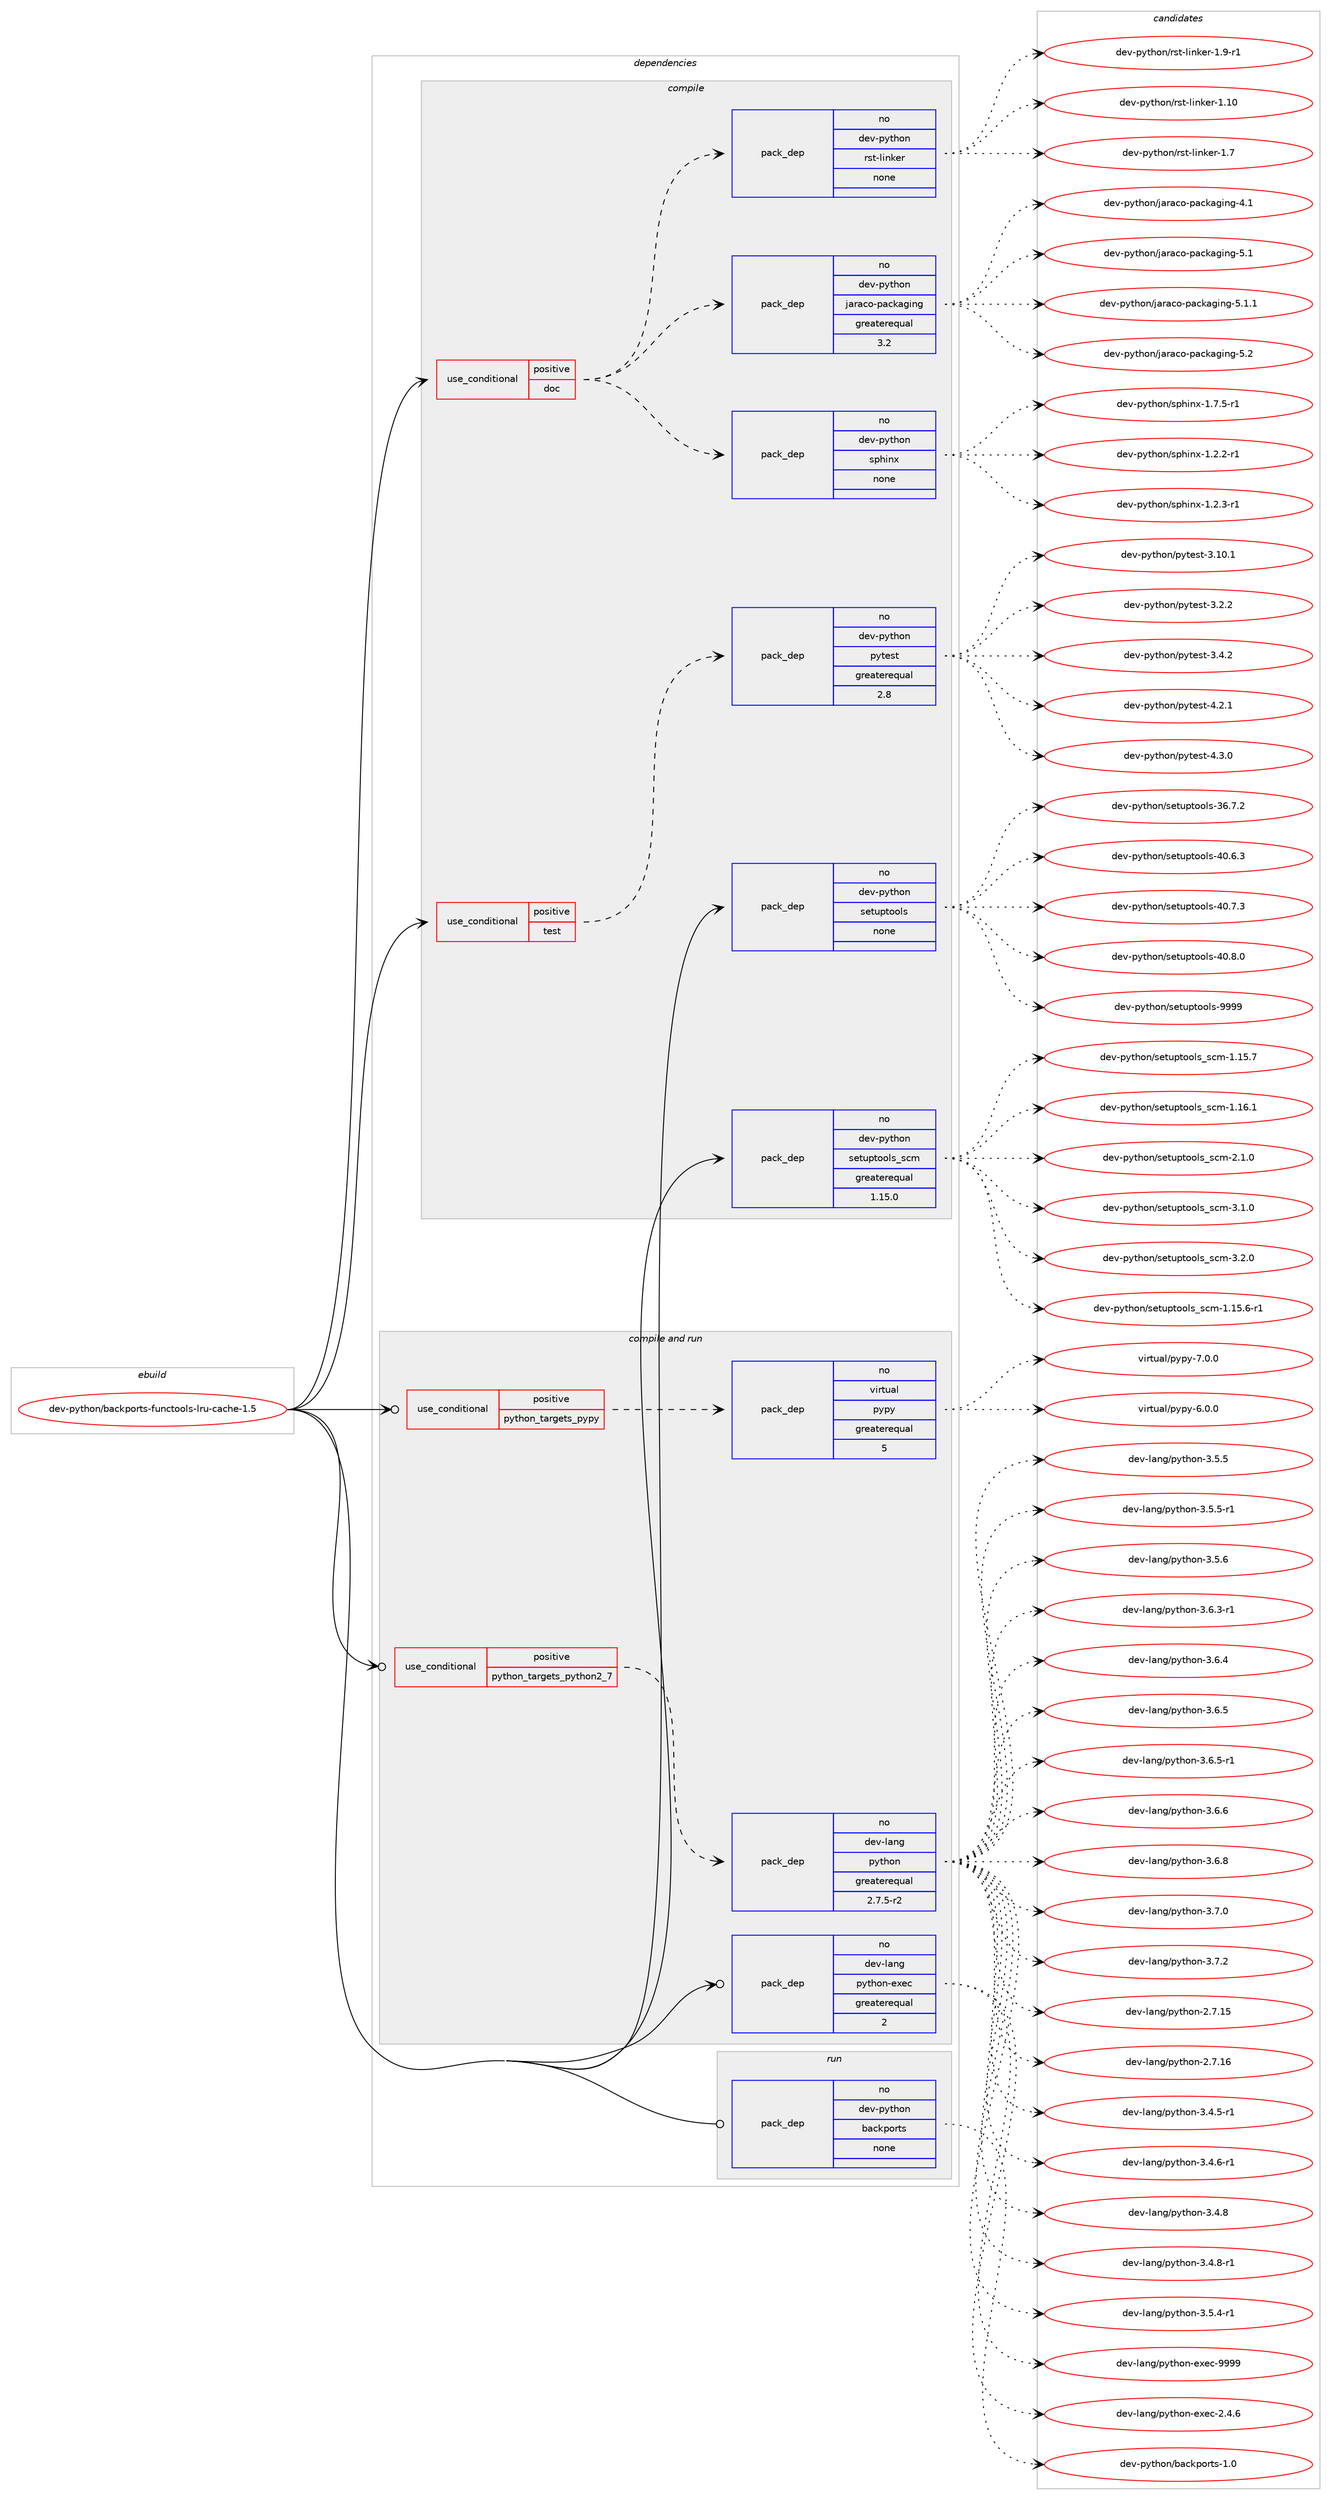 digraph prolog {

# *************
# Graph options
# *************

newrank=true;
concentrate=true;
compound=true;
graph [rankdir=LR,fontname=Helvetica,fontsize=10,ranksep=1.5];#, ranksep=2.5, nodesep=0.2];
edge  [arrowhead=vee];
node  [fontname=Helvetica,fontsize=10];

# **********
# The ebuild
# **********

subgraph cluster_leftcol {
color=gray;
rank=same;
label=<<i>ebuild</i>>;
id [label="dev-python/backports-functools-lru-cache-1.5", color=red, width=4, href="../dev-python/backports-functools-lru-cache-1.5.svg"];
}

# ****************
# The dependencies
# ****************

subgraph cluster_midcol {
color=gray;
label=<<i>dependencies</i>>;
subgraph cluster_compile {
fillcolor="#eeeeee";
style=filled;
label=<<i>compile</i>>;
subgraph cond371424 {
dependency1400278 [label=<<TABLE BORDER="0" CELLBORDER="1" CELLSPACING="0" CELLPADDING="4"><TR><TD ROWSPAN="3" CELLPADDING="10">use_conditional</TD></TR><TR><TD>positive</TD></TR><TR><TD>doc</TD></TR></TABLE>>, shape=none, color=red];
subgraph pack1005627 {
dependency1400279 [label=<<TABLE BORDER="0" CELLBORDER="1" CELLSPACING="0" CELLPADDING="4" WIDTH="220"><TR><TD ROWSPAN="6" CELLPADDING="30">pack_dep</TD></TR><TR><TD WIDTH="110">no</TD></TR><TR><TD>dev-python</TD></TR><TR><TD>jaraco-packaging</TD></TR><TR><TD>greaterequal</TD></TR><TR><TD>3.2</TD></TR></TABLE>>, shape=none, color=blue];
}
dependency1400278:e -> dependency1400279:w [weight=20,style="dashed",arrowhead="vee"];
subgraph pack1005628 {
dependency1400280 [label=<<TABLE BORDER="0" CELLBORDER="1" CELLSPACING="0" CELLPADDING="4" WIDTH="220"><TR><TD ROWSPAN="6" CELLPADDING="30">pack_dep</TD></TR><TR><TD WIDTH="110">no</TD></TR><TR><TD>dev-python</TD></TR><TR><TD>rst-linker</TD></TR><TR><TD>none</TD></TR><TR><TD></TD></TR></TABLE>>, shape=none, color=blue];
}
dependency1400278:e -> dependency1400280:w [weight=20,style="dashed",arrowhead="vee"];
subgraph pack1005629 {
dependency1400281 [label=<<TABLE BORDER="0" CELLBORDER="1" CELLSPACING="0" CELLPADDING="4" WIDTH="220"><TR><TD ROWSPAN="6" CELLPADDING="30">pack_dep</TD></TR><TR><TD WIDTH="110">no</TD></TR><TR><TD>dev-python</TD></TR><TR><TD>sphinx</TD></TR><TR><TD>none</TD></TR><TR><TD></TD></TR></TABLE>>, shape=none, color=blue];
}
dependency1400278:e -> dependency1400281:w [weight=20,style="dashed",arrowhead="vee"];
}
id:e -> dependency1400278:w [weight=20,style="solid",arrowhead="vee"];
subgraph cond371425 {
dependency1400282 [label=<<TABLE BORDER="0" CELLBORDER="1" CELLSPACING="0" CELLPADDING="4"><TR><TD ROWSPAN="3" CELLPADDING="10">use_conditional</TD></TR><TR><TD>positive</TD></TR><TR><TD>test</TD></TR></TABLE>>, shape=none, color=red];
subgraph pack1005630 {
dependency1400283 [label=<<TABLE BORDER="0" CELLBORDER="1" CELLSPACING="0" CELLPADDING="4" WIDTH="220"><TR><TD ROWSPAN="6" CELLPADDING="30">pack_dep</TD></TR><TR><TD WIDTH="110">no</TD></TR><TR><TD>dev-python</TD></TR><TR><TD>pytest</TD></TR><TR><TD>greaterequal</TD></TR><TR><TD>2.8</TD></TR></TABLE>>, shape=none, color=blue];
}
dependency1400282:e -> dependency1400283:w [weight=20,style="dashed",arrowhead="vee"];
}
id:e -> dependency1400282:w [weight=20,style="solid",arrowhead="vee"];
subgraph pack1005631 {
dependency1400284 [label=<<TABLE BORDER="0" CELLBORDER="1" CELLSPACING="0" CELLPADDING="4" WIDTH="220"><TR><TD ROWSPAN="6" CELLPADDING="30">pack_dep</TD></TR><TR><TD WIDTH="110">no</TD></TR><TR><TD>dev-python</TD></TR><TR><TD>setuptools</TD></TR><TR><TD>none</TD></TR><TR><TD></TD></TR></TABLE>>, shape=none, color=blue];
}
id:e -> dependency1400284:w [weight=20,style="solid",arrowhead="vee"];
subgraph pack1005632 {
dependency1400285 [label=<<TABLE BORDER="0" CELLBORDER="1" CELLSPACING="0" CELLPADDING="4" WIDTH="220"><TR><TD ROWSPAN="6" CELLPADDING="30">pack_dep</TD></TR><TR><TD WIDTH="110">no</TD></TR><TR><TD>dev-python</TD></TR><TR><TD>setuptools_scm</TD></TR><TR><TD>greaterequal</TD></TR><TR><TD>1.15.0</TD></TR></TABLE>>, shape=none, color=blue];
}
id:e -> dependency1400285:w [weight=20,style="solid",arrowhead="vee"];
}
subgraph cluster_compileandrun {
fillcolor="#eeeeee";
style=filled;
label=<<i>compile and run</i>>;
subgraph cond371426 {
dependency1400286 [label=<<TABLE BORDER="0" CELLBORDER="1" CELLSPACING="0" CELLPADDING="4"><TR><TD ROWSPAN="3" CELLPADDING="10">use_conditional</TD></TR><TR><TD>positive</TD></TR><TR><TD>python_targets_pypy</TD></TR></TABLE>>, shape=none, color=red];
subgraph pack1005633 {
dependency1400287 [label=<<TABLE BORDER="0" CELLBORDER="1" CELLSPACING="0" CELLPADDING="4" WIDTH="220"><TR><TD ROWSPAN="6" CELLPADDING="30">pack_dep</TD></TR><TR><TD WIDTH="110">no</TD></TR><TR><TD>virtual</TD></TR><TR><TD>pypy</TD></TR><TR><TD>greaterequal</TD></TR><TR><TD>5</TD></TR></TABLE>>, shape=none, color=blue];
}
dependency1400286:e -> dependency1400287:w [weight=20,style="dashed",arrowhead="vee"];
}
id:e -> dependency1400286:w [weight=20,style="solid",arrowhead="odotvee"];
subgraph cond371427 {
dependency1400288 [label=<<TABLE BORDER="0" CELLBORDER="1" CELLSPACING="0" CELLPADDING="4"><TR><TD ROWSPAN="3" CELLPADDING="10">use_conditional</TD></TR><TR><TD>positive</TD></TR><TR><TD>python_targets_python2_7</TD></TR></TABLE>>, shape=none, color=red];
subgraph pack1005634 {
dependency1400289 [label=<<TABLE BORDER="0" CELLBORDER="1" CELLSPACING="0" CELLPADDING="4" WIDTH="220"><TR><TD ROWSPAN="6" CELLPADDING="30">pack_dep</TD></TR><TR><TD WIDTH="110">no</TD></TR><TR><TD>dev-lang</TD></TR><TR><TD>python</TD></TR><TR><TD>greaterequal</TD></TR><TR><TD>2.7.5-r2</TD></TR></TABLE>>, shape=none, color=blue];
}
dependency1400288:e -> dependency1400289:w [weight=20,style="dashed",arrowhead="vee"];
}
id:e -> dependency1400288:w [weight=20,style="solid",arrowhead="odotvee"];
subgraph pack1005635 {
dependency1400290 [label=<<TABLE BORDER="0" CELLBORDER="1" CELLSPACING="0" CELLPADDING="4" WIDTH="220"><TR><TD ROWSPAN="6" CELLPADDING="30">pack_dep</TD></TR><TR><TD WIDTH="110">no</TD></TR><TR><TD>dev-lang</TD></TR><TR><TD>python-exec</TD></TR><TR><TD>greaterequal</TD></TR><TR><TD>2</TD></TR></TABLE>>, shape=none, color=blue];
}
id:e -> dependency1400290:w [weight=20,style="solid",arrowhead="odotvee"];
}
subgraph cluster_run {
fillcolor="#eeeeee";
style=filled;
label=<<i>run</i>>;
subgraph pack1005636 {
dependency1400291 [label=<<TABLE BORDER="0" CELLBORDER="1" CELLSPACING="0" CELLPADDING="4" WIDTH="220"><TR><TD ROWSPAN="6" CELLPADDING="30">pack_dep</TD></TR><TR><TD WIDTH="110">no</TD></TR><TR><TD>dev-python</TD></TR><TR><TD>backports</TD></TR><TR><TD>none</TD></TR><TR><TD></TD></TR></TABLE>>, shape=none, color=blue];
}
id:e -> dependency1400291:w [weight=20,style="solid",arrowhead="odot"];
}
}

# **************
# The candidates
# **************

subgraph cluster_choices {
rank=same;
color=gray;
label=<<i>candidates</i>>;

subgraph choice1005627 {
color=black;
nodesep=1;
choice10010111845112121116104111110471069711497991114511297991079710310511010345524649 [label="dev-python/jaraco-packaging-4.1", color=red, width=4,href="../dev-python/jaraco-packaging-4.1.svg"];
choice10010111845112121116104111110471069711497991114511297991079710310511010345534649 [label="dev-python/jaraco-packaging-5.1", color=red, width=4,href="../dev-python/jaraco-packaging-5.1.svg"];
choice100101118451121211161041111104710697114979911145112979910797103105110103455346494649 [label="dev-python/jaraco-packaging-5.1.1", color=red, width=4,href="../dev-python/jaraco-packaging-5.1.1.svg"];
choice10010111845112121116104111110471069711497991114511297991079710310511010345534650 [label="dev-python/jaraco-packaging-5.2", color=red, width=4,href="../dev-python/jaraco-packaging-5.2.svg"];
dependency1400279:e -> choice10010111845112121116104111110471069711497991114511297991079710310511010345524649:w [style=dotted,weight="100"];
dependency1400279:e -> choice10010111845112121116104111110471069711497991114511297991079710310511010345534649:w [style=dotted,weight="100"];
dependency1400279:e -> choice100101118451121211161041111104710697114979911145112979910797103105110103455346494649:w [style=dotted,weight="100"];
dependency1400279:e -> choice10010111845112121116104111110471069711497991114511297991079710310511010345534650:w [style=dotted,weight="100"];
}
subgraph choice1005628 {
color=black;
nodesep=1;
choice1001011184511212111610411111047114115116451081051101071011144549464948 [label="dev-python/rst-linker-1.10", color=red, width=4,href="../dev-python/rst-linker-1.10.svg"];
choice10010111845112121116104111110471141151164510810511010710111445494655 [label="dev-python/rst-linker-1.7", color=red, width=4,href="../dev-python/rst-linker-1.7.svg"];
choice100101118451121211161041111104711411511645108105110107101114454946574511449 [label="dev-python/rst-linker-1.9-r1", color=red, width=4,href="../dev-python/rst-linker-1.9-r1.svg"];
dependency1400280:e -> choice1001011184511212111610411111047114115116451081051101071011144549464948:w [style=dotted,weight="100"];
dependency1400280:e -> choice10010111845112121116104111110471141151164510810511010710111445494655:w [style=dotted,weight="100"];
dependency1400280:e -> choice100101118451121211161041111104711411511645108105110107101114454946574511449:w [style=dotted,weight="100"];
}
subgraph choice1005629 {
color=black;
nodesep=1;
choice10010111845112121116104111110471151121041051101204549465046504511449 [label="dev-python/sphinx-1.2.2-r1", color=red, width=4,href="../dev-python/sphinx-1.2.2-r1.svg"];
choice10010111845112121116104111110471151121041051101204549465046514511449 [label="dev-python/sphinx-1.2.3-r1", color=red, width=4,href="../dev-python/sphinx-1.2.3-r1.svg"];
choice10010111845112121116104111110471151121041051101204549465546534511449 [label="dev-python/sphinx-1.7.5-r1", color=red, width=4,href="../dev-python/sphinx-1.7.5-r1.svg"];
dependency1400281:e -> choice10010111845112121116104111110471151121041051101204549465046504511449:w [style=dotted,weight="100"];
dependency1400281:e -> choice10010111845112121116104111110471151121041051101204549465046514511449:w [style=dotted,weight="100"];
dependency1400281:e -> choice10010111845112121116104111110471151121041051101204549465546534511449:w [style=dotted,weight="100"];
}
subgraph choice1005630 {
color=black;
nodesep=1;
choice100101118451121211161041111104711212111610111511645514649484649 [label="dev-python/pytest-3.10.1", color=red, width=4,href="../dev-python/pytest-3.10.1.svg"];
choice1001011184511212111610411111047112121116101115116455146504650 [label="dev-python/pytest-3.2.2", color=red, width=4,href="../dev-python/pytest-3.2.2.svg"];
choice1001011184511212111610411111047112121116101115116455146524650 [label="dev-python/pytest-3.4.2", color=red, width=4,href="../dev-python/pytest-3.4.2.svg"];
choice1001011184511212111610411111047112121116101115116455246504649 [label="dev-python/pytest-4.2.1", color=red, width=4,href="../dev-python/pytest-4.2.1.svg"];
choice1001011184511212111610411111047112121116101115116455246514648 [label="dev-python/pytest-4.3.0", color=red, width=4,href="../dev-python/pytest-4.3.0.svg"];
dependency1400283:e -> choice100101118451121211161041111104711212111610111511645514649484649:w [style=dotted,weight="100"];
dependency1400283:e -> choice1001011184511212111610411111047112121116101115116455146504650:w [style=dotted,weight="100"];
dependency1400283:e -> choice1001011184511212111610411111047112121116101115116455146524650:w [style=dotted,weight="100"];
dependency1400283:e -> choice1001011184511212111610411111047112121116101115116455246504649:w [style=dotted,weight="100"];
dependency1400283:e -> choice1001011184511212111610411111047112121116101115116455246514648:w [style=dotted,weight="100"];
}
subgraph choice1005631 {
color=black;
nodesep=1;
choice100101118451121211161041111104711510111611711211611111110811545515446554650 [label="dev-python/setuptools-36.7.2", color=red, width=4,href="../dev-python/setuptools-36.7.2.svg"];
choice100101118451121211161041111104711510111611711211611111110811545524846544651 [label="dev-python/setuptools-40.6.3", color=red, width=4,href="../dev-python/setuptools-40.6.3.svg"];
choice100101118451121211161041111104711510111611711211611111110811545524846554651 [label="dev-python/setuptools-40.7.3", color=red, width=4,href="../dev-python/setuptools-40.7.3.svg"];
choice100101118451121211161041111104711510111611711211611111110811545524846564648 [label="dev-python/setuptools-40.8.0", color=red, width=4,href="../dev-python/setuptools-40.8.0.svg"];
choice10010111845112121116104111110471151011161171121161111111081154557575757 [label="dev-python/setuptools-9999", color=red, width=4,href="../dev-python/setuptools-9999.svg"];
dependency1400284:e -> choice100101118451121211161041111104711510111611711211611111110811545515446554650:w [style=dotted,weight="100"];
dependency1400284:e -> choice100101118451121211161041111104711510111611711211611111110811545524846544651:w [style=dotted,weight="100"];
dependency1400284:e -> choice100101118451121211161041111104711510111611711211611111110811545524846554651:w [style=dotted,weight="100"];
dependency1400284:e -> choice100101118451121211161041111104711510111611711211611111110811545524846564648:w [style=dotted,weight="100"];
dependency1400284:e -> choice10010111845112121116104111110471151011161171121161111111081154557575757:w [style=dotted,weight="100"];
}
subgraph choice1005632 {
color=black;
nodesep=1;
choice10010111845112121116104111110471151011161171121161111111081159511599109454946495346544511449 [label="dev-python/setuptools_scm-1.15.6-r1", color=red, width=4,href="../dev-python/setuptools_scm-1.15.6-r1.svg"];
choice1001011184511212111610411111047115101116117112116111111108115951159910945494649534655 [label="dev-python/setuptools_scm-1.15.7", color=red, width=4,href="../dev-python/setuptools_scm-1.15.7.svg"];
choice1001011184511212111610411111047115101116117112116111111108115951159910945494649544649 [label="dev-python/setuptools_scm-1.16.1", color=red, width=4,href="../dev-python/setuptools_scm-1.16.1.svg"];
choice10010111845112121116104111110471151011161171121161111111081159511599109455046494648 [label="dev-python/setuptools_scm-2.1.0", color=red, width=4,href="../dev-python/setuptools_scm-2.1.0.svg"];
choice10010111845112121116104111110471151011161171121161111111081159511599109455146494648 [label="dev-python/setuptools_scm-3.1.0", color=red, width=4,href="../dev-python/setuptools_scm-3.1.0.svg"];
choice10010111845112121116104111110471151011161171121161111111081159511599109455146504648 [label="dev-python/setuptools_scm-3.2.0", color=red, width=4,href="../dev-python/setuptools_scm-3.2.0.svg"];
dependency1400285:e -> choice10010111845112121116104111110471151011161171121161111111081159511599109454946495346544511449:w [style=dotted,weight="100"];
dependency1400285:e -> choice1001011184511212111610411111047115101116117112116111111108115951159910945494649534655:w [style=dotted,weight="100"];
dependency1400285:e -> choice1001011184511212111610411111047115101116117112116111111108115951159910945494649544649:w [style=dotted,weight="100"];
dependency1400285:e -> choice10010111845112121116104111110471151011161171121161111111081159511599109455046494648:w [style=dotted,weight="100"];
dependency1400285:e -> choice10010111845112121116104111110471151011161171121161111111081159511599109455146494648:w [style=dotted,weight="100"];
dependency1400285:e -> choice10010111845112121116104111110471151011161171121161111111081159511599109455146504648:w [style=dotted,weight="100"];
}
subgraph choice1005633 {
color=black;
nodesep=1;
choice1181051141161179710847112121112121455446484648 [label="virtual/pypy-6.0.0", color=red, width=4,href="../virtual/pypy-6.0.0.svg"];
choice1181051141161179710847112121112121455546484648 [label="virtual/pypy-7.0.0", color=red, width=4,href="../virtual/pypy-7.0.0.svg"];
dependency1400287:e -> choice1181051141161179710847112121112121455446484648:w [style=dotted,weight="100"];
dependency1400287:e -> choice1181051141161179710847112121112121455546484648:w [style=dotted,weight="100"];
}
subgraph choice1005634 {
color=black;
nodesep=1;
choice10010111845108971101034711212111610411111045504655464953 [label="dev-lang/python-2.7.15", color=red, width=4,href="../dev-lang/python-2.7.15.svg"];
choice10010111845108971101034711212111610411111045504655464954 [label="dev-lang/python-2.7.16", color=red, width=4,href="../dev-lang/python-2.7.16.svg"];
choice1001011184510897110103471121211161041111104551465246534511449 [label="dev-lang/python-3.4.5-r1", color=red, width=4,href="../dev-lang/python-3.4.5-r1.svg"];
choice1001011184510897110103471121211161041111104551465246544511449 [label="dev-lang/python-3.4.6-r1", color=red, width=4,href="../dev-lang/python-3.4.6-r1.svg"];
choice100101118451089711010347112121116104111110455146524656 [label="dev-lang/python-3.4.8", color=red, width=4,href="../dev-lang/python-3.4.8.svg"];
choice1001011184510897110103471121211161041111104551465246564511449 [label="dev-lang/python-3.4.8-r1", color=red, width=4,href="../dev-lang/python-3.4.8-r1.svg"];
choice1001011184510897110103471121211161041111104551465346524511449 [label="dev-lang/python-3.5.4-r1", color=red, width=4,href="../dev-lang/python-3.5.4-r1.svg"];
choice100101118451089711010347112121116104111110455146534653 [label="dev-lang/python-3.5.5", color=red, width=4,href="../dev-lang/python-3.5.5.svg"];
choice1001011184510897110103471121211161041111104551465346534511449 [label="dev-lang/python-3.5.5-r1", color=red, width=4,href="../dev-lang/python-3.5.5-r1.svg"];
choice100101118451089711010347112121116104111110455146534654 [label="dev-lang/python-3.5.6", color=red, width=4,href="../dev-lang/python-3.5.6.svg"];
choice1001011184510897110103471121211161041111104551465446514511449 [label="dev-lang/python-3.6.3-r1", color=red, width=4,href="../dev-lang/python-3.6.3-r1.svg"];
choice100101118451089711010347112121116104111110455146544652 [label="dev-lang/python-3.6.4", color=red, width=4,href="../dev-lang/python-3.6.4.svg"];
choice100101118451089711010347112121116104111110455146544653 [label="dev-lang/python-3.6.5", color=red, width=4,href="../dev-lang/python-3.6.5.svg"];
choice1001011184510897110103471121211161041111104551465446534511449 [label="dev-lang/python-3.6.5-r1", color=red, width=4,href="../dev-lang/python-3.6.5-r1.svg"];
choice100101118451089711010347112121116104111110455146544654 [label="dev-lang/python-3.6.6", color=red, width=4,href="../dev-lang/python-3.6.6.svg"];
choice100101118451089711010347112121116104111110455146544656 [label="dev-lang/python-3.6.8", color=red, width=4,href="../dev-lang/python-3.6.8.svg"];
choice100101118451089711010347112121116104111110455146554648 [label="dev-lang/python-3.7.0", color=red, width=4,href="../dev-lang/python-3.7.0.svg"];
choice100101118451089711010347112121116104111110455146554650 [label="dev-lang/python-3.7.2", color=red, width=4,href="../dev-lang/python-3.7.2.svg"];
dependency1400289:e -> choice10010111845108971101034711212111610411111045504655464953:w [style=dotted,weight="100"];
dependency1400289:e -> choice10010111845108971101034711212111610411111045504655464954:w [style=dotted,weight="100"];
dependency1400289:e -> choice1001011184510897110103471121211161041111104551465246534511449:w [style=dotted,weight="100"];
dependency1400289:e -> choice1001011184510897110103471121211161041111104551465246544511449:w [style=dotted,weight="100"];
dependency1400289:e -> choice100101118451089711010347112121116104111110455146524656:w [style=dotted,weight="100"];
dependency1400289:e -> choice1001011184510897110103471121211161041111104551465246564511449:w [style=dotted,weight="100"];
dependency1400289:e -> choice1001011184510897110103471121211161041111104551465346524511449:w [style=dotted,weight="100"];
dependency1400289:e -> choice100101118451089711010347112121116104111110455146534653:w [style=dotted,weight="100"];
dependency1400289:e -> choice1001011184510897110103471121211161041111104551465346534511449:w [style=dotted,weight="100"];
dependency1400289:e -> choice100101118451089711010347112121116104111110455146534654:w [style=dotted,weight="100"];
dependency1400289:e -> choice1001011184510897110103471121211161041111104551465446514511449:w [style=dotted,weight="100"];
dependency1400289:e -> choice100101118451089711010347112121116104111110455146544652:w [style=dotted,weight="100"];
dependency1400289:e -> choice100101118451089711010347112121116104111110455146544653:w [style=dotted,weight="100"];
dependency1400289:e -> choice1001011184510897110103471121211161041111104551465446534511449:w [style=dotted,weight="100"];
dependency1400289:e -> choice100101118451089711010347112121116104111110455146544654:w [style=dotted,weight="100"];
dependency1400289:e -> choice100101118451089711010347112121116104111110455146544656:w [style=dotted,weight="100"];
dependency1400289:e -> choice100101118451089711010347112121116104111110455146554648:w [style=dotted,weight="100"];
dependency1400289:e -> choice100101118451089711010347112121116104111110455146554650:w [style=dotted,weight="100"];
}
subgraph choice1005635 {
color=black;
nodesep=1;
choice1001011184510897110103471121211161041111104510112010199455046524654 [label="dev-lang/python-exec-2.4.6", color=red, width=4,href="../dev-lang/python-exec-2.4.6.svg"];
choice10010111845108971101034711212111610411111045101120101994557575757 [label="dev-lang/python-exec-9999", color=red, width=4,href="../dev-lang/python-exec-9999.svg"];
dependency1400290:e -> choice1001011184510897110103471121211161041111104510112010199455046524654:w [style=dotted,weight="100"];
dependency1400290:e -> choice10010111845108971101034711212111610411111045101120101994557575757:w [style=dotted,weight="100"];
}
subgraph choice1005636 {
color=black;
nodesep=1;
choice100101118451121211161041111104798979910711211111411611545494648 [label="dev-python/backports-1.0", color=red, width=4,href="../dev-python/backports-1.0.svg"];
dependency1400291:e -> choice100101118451121211161041111104798979910711211111411611545494648:w [style=dotted,weight="100"];
}
}

}
